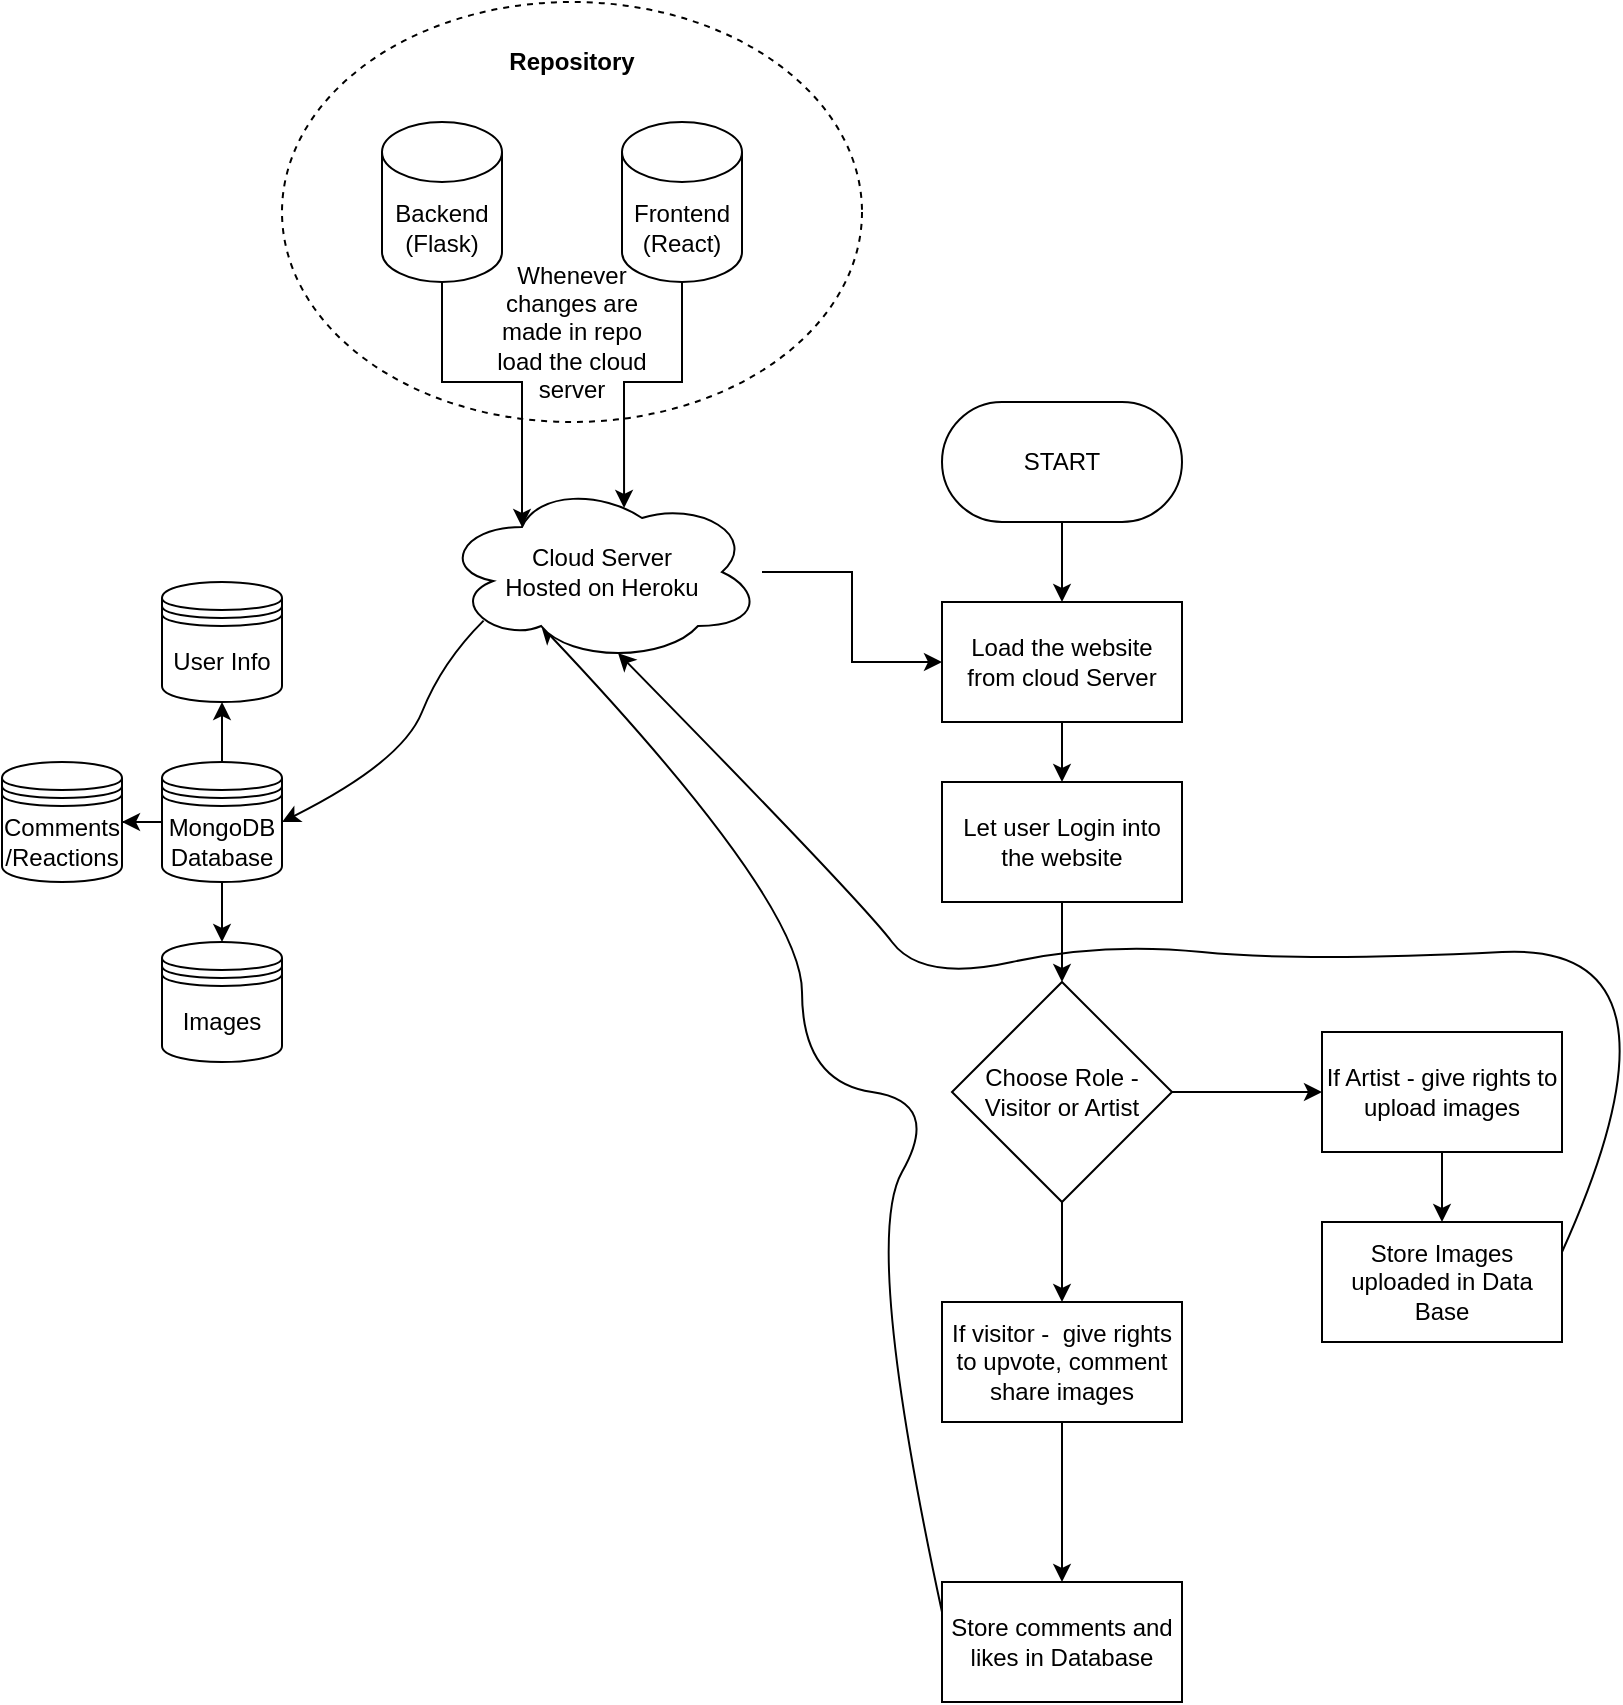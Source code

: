 <mxfile version="17.0.0" type="github">
  <diagram id="M4zfd_H4-V1SW0CdfTfq" name="Page-1">
    <mxGraphModel dx="1718" dy="1582" grid="1" gridSize="10" guides="1" tooltips="1" connect="1" arrows="1" fold="1" page="1" pageScale="1" pageWidth="850" pageHeight="1100" math="0" shadow="0">
      <root>
        <mxCell id="0" />
        <mxCell id="1" parent="0" />
        <mxCell id="QZWc5_Zczl780i7TGxiu-31" value="" style="edgeStyle=orthogonalEdgeStyle;rounded=0;orthogonalLoop=1;jettySize=auto;html=1;" edge="1" parent="1" source="QZWc5_Zczl780i7TGxiu-2" target="QZWc5_Zczl780i7TGxiu-29">
          <mxGeometry relative="1" as="geometry" />
        </mxCell>
        <mxCell id="QZWc5_Zczl780i7TGxiu-2" value="START" style="rounded=1;whiteSpace=wrap;html=1;arcSize=50;" vertex="1" parent="1">
          <mxGeometry x="310" y="-40" width="120" height="60" as="geometry" />
        </mxCell>
        <mxCell id="QZWc5_Zczl780i7TGxiu-11" value="" style="edgeStyle=orthogonalEdgeStyle;rounded=0;orthogonalLoop=1;jettySize=auto;html=1;" edge="1" parent="1" source="QZWc5_Zczl780i7TGxiu-3" target="QZWc5_Zczl780i7TGxiu-10">
          <mxGeometry relative="1" as="geometry" />
        </mxCell>
        <mxCell id="QZWc5_Zczl780i7TGxiu-3" value="Let user Login into the website" style="rounded=0;whiteSpace=wrap;html=1;" vertex="1" parent="1">
          <mxGeometry x="310" y="150" width="120" height="60" as="geometry" />
        </mxCell>
        <mxCell id="QZWc5_Zczl780i7TGxiu-13" value="" style="edgeStyle=orthogonalEdgeStyle;rounded=0;orthogonalLoop=1;jettySize=auto;html=1;" edge="1" parent="1" source="QZWc5_Zczl780i7TGxiu-10" target="QZWc5_Zczl780i7TGxiu-12">
          <mxGeometry relative="1" as="geometry" />
        </mxCell>
        <mxCell id="QZWc5_Zczl780i7TGxiu-15" value="" style="edgeStyle=orthogonalEdgeStyle;rounded=0;orthogonalLoop=1;jettySize=auto;html=1;" edge="1" parent="1" source="QZWc5_Zczl780i7TGxiu-10" target="QZWc5_Zczl780i7TGxiu-14">
          <mxGeometry relative="1" as="geometry" />
        </mxCell>
        <mxCell id="QZWc5_Zczl780i7TGxiu-10" value="&lt;span&gt;Choose Role - Visitor or Artist&lt;/span&gt;" style="rhombus;whiteSpace=wrap;html=1;rounded=0;" vertex="1" parent="1">
          <mxGeometry x="315" y="250" width="110" height="110" as="geometry" />
        </mxCell>
        <mxCell id="QZWc5_Zczl780i7TGxiu-28" value="" style="edgeStyle=orthogonalEdgeStyle;rounded=0;orthogonalLoop=1;jettySize=auto;html=1;" edge="1" parent="1" source="QZWc5_Zczl780i7TGxiu-12" target="QZWc5_Zczl780i7TGxiu-27">
          <mxGeometry relative="1" as="geometry" />
        </mxCell>
        <mxCell id="QZWc5_Zczl780i7TGxiu-12" value="If visitor -&amp;nbsp; give rights to upvote, comment share images" style="whiteSpace=wrap;html=1;rounded=0;" vertex="1" parent="1">
          <mxGeometry x="310" y="410" width="120" height="60" as="geometry" />
        </mxCell>
        <mxCell id="QZWc5_Zczl780i7TGxiu-26" value="" style="edgeStyle=orthogonalEdgeStyle;rounded=0;orthogonalLoop=1;jettySize=auto;html=1;" edge="1" parent="1" source="QZWc5_Zczl780i7TGxiu-14" target="QZWc5_Zczl780i7TGxiu-25">
          <mxGeometry relative="1" as="geometry" />
        </mxCell>
        <mxCell id="QZWc5_Zczl780i7TGxiu-14" value="If Artist - give rights to upload images" style="whiteSpace=wrap;html=1;rounded=0;" vertex="1" parent="1">
          <mxGeometry x="500" y="275" width="120" height="60" as="geometry" />
        </mxCell>
        <mxCell id="QZWc5_Zczl780i7TGxiu-18" value="" style="edgeStyle=orthogonalEdgeStyle;rounded=0;orthogonalLoop=1;jettySize=auto;html=1;" edge="1" parent="1" source="QZWc5_Zczl780i7TGxiu-16" target="QZWc5_Zczl780i7TGxiu-17">
          <mxGeometry relative="1" as="geometry" />
        </mxCell>
        <mxCell id="QZWc5_Zczl780i7TGxiu-20" value="" style="edgeStyle=orthogonalEdgeStyle;rounded=0;orthogonalLoop=1;jettySize=auto;html=1;" edge="1" parent="1" source="QZWc5_Zczl780i7TGxiu-16" target="QZWc5_Zczl780i7TGxiu-19">
          <mxGeometry relative="1" as="geometry" />
        </mxCell>
        <mxCell id="QZWc5_Zczl780i7TGxiu-22" value="" style="edgeStyle=orthogonalEdgeStyle;rounded=0;orthogonalLoop=1;jettySize=auto;html=1;" edge="1" parent="1" source="QZWc5_Zczl780i7TGxiu-16" target="QZWc5_Zczl780i7TGxiu-21">
          <mxGeometry relative="1" as="geometry" />
        </mxCell>
        <mxCell id="QZWc5_Zczl780i7TGxiu-16" value="MongoDB Database" style="shape=datastore;whiteSpace=wrap;html=1;" vertex="1" parent="1">
          <mxGeometry x="-80" y="140" width="60" height="60" as="geometry" />
        </mxCell>
        <mxCell id="QZWc5_Zczl780i7TGxiu-17" value="User Info" style="shape=datastore;whiteSpace=wrap;html=1;" vertex="1" parent="1">
          <mxGeometry x="-80" y="50" width="60" height="60" as="geometry" />
        </mxCell>
        <mxCell id="QZWc5_Zczl780i7TGxiu-19" value="Comments&lt;br&gt;/Reactions" style="shape=datastore;whiteSpace=wrap;html=1;" vertex="1" parent="1">
          <mxGeometry x="-160" y="140" width="60" height="60" as="geometry" />
        </mxCell>
        <mxCell id="QZWc5_Zczl780i7TGxiu-21" value="Images&lt;br&gt;" style="shape=datastore;whiteSpace=wrap;html=1;" vertex="1" parent="1">
          <mxGeometry x="-80" y="230" width="60" height="60" as="geometry" />
        </mxCell>
        <mxCell id="QZWc5_Zczl780i7TGxiu-23" value="" style="curved=1;endArrow=classic;html=1;rounded=0;exitX=0;exitY=0.25;exitDx=0;exitDy=0;entryX=0.31;entryY=0.8;entryDx=0;entryDy=0;entryPerimeter=0;" edge="1" parent="1" source="QZWc5_Zczl780i7TGxiu-27" target="QZWc5_Zczl780i7TGxiu-33">
          <mxGeometry width="50" height="50" relative="1" as="geometry">
            <mxPoint x="320" y="280" as="sourcePoint" />
            <mxPoint x="270" y="220" as="targetPoint" />
            <Array as="points">
              <mxPoint x="270" y="380" />
              <mxPoint x="310" y="310" />
              <mxPoint x="240" y="300" />
              <mxPoint x="240" y="210" />
            </Array>
          </mxGeometry>
        </mxCell>
        <mxCell id="QZWc5_Zczl780i7TGxiu-24" value="" style="curved=1;endArrow=classic;html=1;rounded=0;entryX=0.55;entryY=0.95;entryDx=0;entryDy=0;exitX=1;exitY=0.25;exitDx=0;exitDy=0;entryPerimeter=0;" edge="1" parent="1" source="QZWc5_Zczl780i7TGxiu-25" target="QZWc5_Zczl780i7TGxiu-33">
          <mxGeometry width="50" height="50" relative="1" as="geometry">
            <mxPoint x="680" y="360" as="sourcePoint" />
            <mxPoint x="370" y="230" as="targetPoint" />
            <Array as="points">
              <mxPoint x="690" y="230" />
              <mxPoint x="490" y="240" />
              <mxPoint x="390" y="230" />
              <mxPoint x="300" y="250" />
              <mxPoint x="270" y="210" />
            </Array>
          </mxGeometry>
        </mxCell>
        <mxCell id="QZWc5_Zczl780i7TGxiu-25" value="Store Images uploaded in Data Base" style="whiteSpace=wrap;html=1;rounded=0;" vertex="1" parent="1">
          <mxGeometry x="500" y="370" width="120" height="60" as="geometry" />
        </mxCell>
        <mxCell id="QZWc5_Zczl780i7TGxiu-27" value="Store comments and likes in Database" style="whiteSpace=wrap;html=1;rounded=0;" vertex="1" parent="1">
          <mxGeometry x="310" y="550" width="120" height="60" as="geometry" />
        </mxCell>
        <mxCell id="QZWc5_Zczl780i7TGxiu-32" value="" style="edgeStyle=orthogonalEdgeStyle;rounded=0;orthogonalLoop=1;jettySize=auto;html=1;" edge="1" parent="1" source="QZWc5_Zczl780i7TGxiu-29" target="QZWc5_Zczl780i7TGxiu-3">
          <mxGeometry relative="1" as="geometry" />
        </mxCell>
        <mxCell id="QZWc5_Zczl780i7TGxiu-29" value="Load the website from cloud Server" style="rounded=0;whiteSpace=wrap;html=1;" vertex="1" parent="1">
          <mxGeometry x="310" y="60" width="120" height="60" as="geometry" />
        </mxCell>
        <mxCell id="QZWc5_Zczl780i7TGxiu-43" style="edgeStyle=orthogonalEdgeStyle;rounded=0;orthogonalLoop=1;jettySize=auto;html=1;entryX=0;entryY=0.5;entryDx=0;entryDy=0;" edge="1" parent="1" source="QZWc5_Zczl780i7TGxiu-33" target="QZWc5_Zczl780i7TGxiu-29">
          <mxGeometry relative="1" as="geometry" />
        </mxCell>
        <mxCell id="QZWc5_Zczl780i7TGxiu-33" value="Cloud Server &lt;br&gt;Hosted on Heroku" style="ellipse;shape=cloud;whiteSpace=wrap;html=1;" vertex="1" parent="1">
          <mxGeometry x="60" width="160" height="90" as="geometry" />
        </mxCell>
        <mxCell id="QZWc5_Zczl780i7TGxiu-36" style="edgeStyle=orthogonalEdgeStyle;rounded=0;orthogonalLoop=1;jettySize=auto;html=1;entryX=0.25;entryY=0.25;entryDx=0;entryDy=0;entryPerimeter=0;" edge="1" parent="1" source="QZWc5_Zczl780i7TGxiu-34" target="QZWc5_Zczl780i7TGxiu-33">
          <mxGeometry relative="1" as="geometry" />
        </mxCell>
        <mxCell id="QZWc5_Zczl780i7TGxiu-34" value="Backend (Flask)" style="shape=cylinder3;whiteSpace=wrap;html=1;boundedLbl=1;backgroundOutline=1;size=15;" vertex="1" parent="1">
          <mxGeometry x="30" y="-180" width="60" height="80" as="geometry" />
        </mxCell>
        <mxCell id="QZWc5_Zczl780i7TGxiu-37" style="edgeStyle=orthogonalEdgeStyle;rounded=0;orthogonalLoop=1;jettySize=auto;html=1;entryX=0.569;entryY=0.144;entryDx=0;entryDy=0;entryPerimeter=0;" edge="1" parent="1" source="QZWc5_Zczl780i7TGxiu-35" target="QZWc5_Zczl780i7TGxiu-33">
          <mxGeometry relative="1" as="geometry" />
        </mxCell>
        <mxCell id="QZWc5_Zczl780i7TGxiu-35" value="&lt;span&gt;Frontend&lt;br&gt;(React)&lt;/span&gt;" style="shape=cylinder3;whiteSpace=wrap;html=1;boundedLbl=1;backgroundOutline=1;size=15;" vertex="1" parent="1">
          <mxGeometry x="150" y="-180" width="60" height="80" as="geometry" />
        </mxCell>
        <mxCell id="QZWc5_Zczl780i7TGxiu-38" value="Whenever changes are made in repo load the cloud server" style="text;html=1;strokeColor=none;fillColor=none;align=center;verticalAlign=middle;whiteSpace=wrap;rounded=0;" vertex="1" parent="1">
          <mxGeometry x="80" y="-90" width="90" height="30" as="geometry" />
        </mxCell>
        <mxCell id="QZWc5_Zczl780i7TGxiu-39" value="" style="ellipse;whiteSpace=wrap;html=1;dashed=1;fillColor=none;" vertex="1" parent="1">
          <mxGeometry x="-20" y="-240" width="290" height="210" as="geometry" />
        </mxCell>
        <mxCell id="QZWc5_Zczl780i7TGxiu-41" value="&lt;b&gt;Repository&lt;/b&gt;" style="text;html=1;strokeColor=none;fillColor=none;align=center;verticalAlign=middle;whiteSpace=wrap;rounded=0;dashed=1;" vertex="1" parent="1">
          <mxGeometry x="85" y="-230" width="80" height="40" as="geometry" />
        </mxCell>
        <mxCell id="QZWc5_Zczl780i7TGxiu-44" value="" style="curved=1;endArrow=classic;html=1;rounded=0;exitX=0.13;exitY=0.77;exitDx=0;exitDy=0;exitPerimeter=0;entryX=1;entryY=0.5;entryDx=0;entryDy=0;" edge="1" parent="1" source="QZWc5_Zczl780i7TGxiu-33" target="QZWc5_Zczl780i7TGxiu-16">
          <mxGeometry width="50" height="50" relative="1" as="geometry">
            <mxPoint x="10" y="90" as="sourcePoint" />
            <mxPoint x="60" y="40" as="targetPoint" />
            <Array as="points">
              <mxPoint x="60" y="90" />
              <mxPoint x="40" y="140" />
            </Array>
          </mxGeometry>
        </mxCell>
      </root>
    </mxGraphModel>
  </diagram>
</mxfile>
